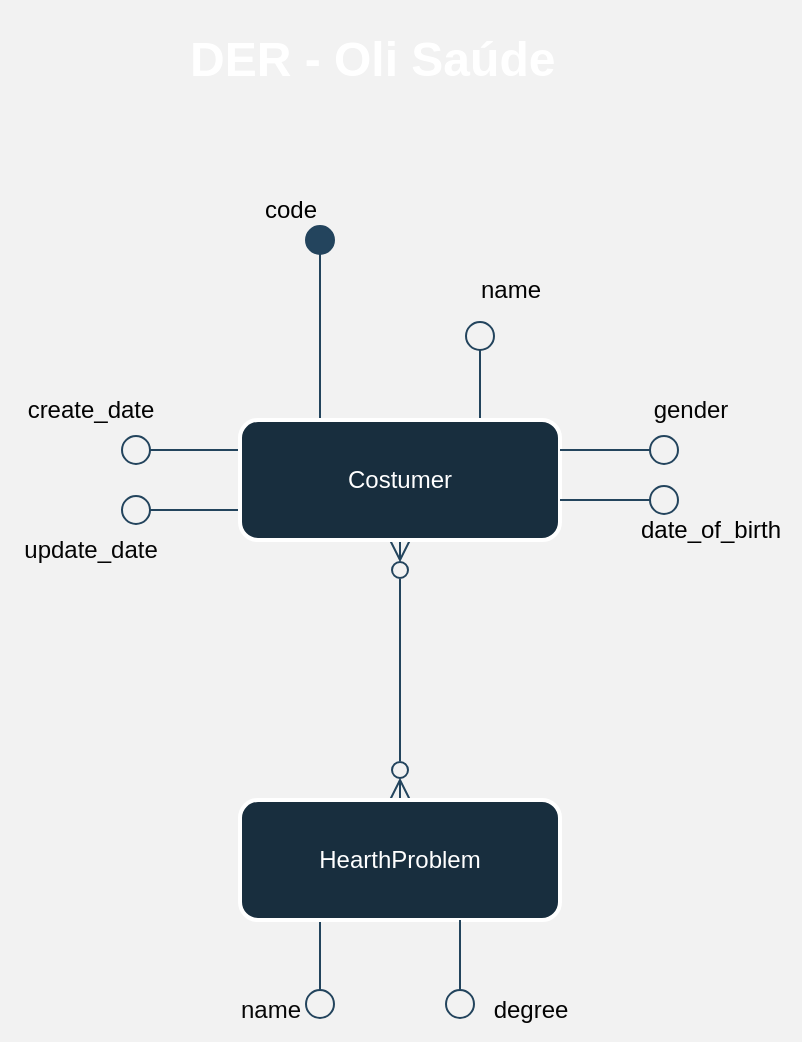 <mxfile version="22.1.3" type="github">
  <diagram name="Página-1" id="r11grV0YHRzc7nuVJ1_u">
    <mxGraphModel dx="880" dy="506" grid="0" gridSize="10" guides="1" tooltips="1" connect="1" arrows="1" fold="1" page="1" pageScale="1" pageWidth="850" pageHeight="1100" background="#f2f2f2" math="0" shadow="0">
      <root>
        <mxCell id="0" />
        <mxCell id="1" parent="0" />
        <mxCell id="i6MWBh2GeU2AJiRsyBhL-3" style="edgeStyle=orthogonalEdgeStyle;rounded=1;orthogonalLoop=1;jettySize=auto;html=1;exitX=0.25;exitY=0;exitDx=0;exitDy=0;endArrow=oval;endFill=1;endSize=14;startSize=6;labelBackgroundColor=none;strokeColor=#23445D;fontColor=default;" edge="1" parent="1" source="i6MWBh2GeU2AJiRsyBhL-1">
          <mxGeometry relative="1" as="geometry">
            <mxPoint x="400" y="190" as="targetPoint" />
          </mxGeometry>
        </mxCell>
        <mxCell id="i6MWBh2GeU2AJiRsyBhL-4" style="edgeStyle=orthogonalEdgeStyle;rounded=1;orthogonalLoop=1;jettySize=auto;html=1;exitX=0.75;exitY=0;exitDx=0;exitDy=0;endArrow=circle;endFill=0;strokeWidth=1;endSize=6;labelBackgroundColor=none;strokeColor=#23445D;fontColor=default;" edge="1" parent="1" source="i6MWBh2GeU2AJiRsyBhL-1">
          <mxGeometry relative="1" as="geometry">
            <mxPoint x="480" y="230" as="targetPoint" />
          </mxGeometry>
        </mxCell>
        <mxCell id="i6MWBh2GeU2AJiRsyBhL-7" style="edgeStyle=orthogonalEdgeStyle;rounded=1;orthogonalLoop=1;jettySize=auto;html=1;exitX=0;exitY=0.25;exitDx=0;exitDy=0;endArrow=circle;endFill=0;labelBackgroundColor=none;strokeColor=#23445D;fontColor=default;" edge="1" parent="1" source="i6MWBh2GeU2AJiRsyBhL-1">
          <mxGeometry relative="1" as="geometry">
            <mxPoint x="300" y="295" as="targetPoint" />
          </mxGeometry>
        </mxCell>
        <mxCell id="i6MWBh2GeU2AJiRsyBhL-13" style="edgeStyle=orthogonalEdgeStyle;rounded=1;orthogonalLoop=1;jettySize=auto;html=1;exitX=0;exitY=0.75;exitDx=0;exitDy=0;endArrow=circle;endFill=0;labelBackgroundColor=none;strokeColor=#23445D;fontColor=default;" edge="1" parent="1" source="i6MWBh2GeU2AJiRsyBhL-1">
          <mxGeometry relative="1" as="geometry">
            <mxPoint x="300" y="325" as="targetPoint" />
          </mxGeometry>
        </mxCell>
        <mxCell id="i6MWBh2GeU2AJiRsyBhL-30" style="edgeStyle=orthogonalEdgeStyle;rounded=1;orthogonalLoop=1;jettySize=auto;html=1;exitX=0.5;exitY=1;exitDx=0;exitDy=0;entryX=0.5;entryY=0;entryDx=0;entryDy=0;endArrow=ERzeroToMany;endFill=0;startArrow=ERzeroToMany;startFill=0;endSize=8;targetPerimeterSpacing=1;startSize=8;labelBackgroundColor=none;strokeColor=#23445D;fontColor=default;" edge="1" parent="1" source="i6MWBh2GeU2AJiRsyBhL-1" target="i6MWBh2GeU2AJiRsyBhL-2">
          <mxGeometry relative="1" as="geometry" />
        </mxCell>
        <mxCell id="i6MWBh2GeU2AJiRsyBhL-1" value="Costumer" style="rounded=1;whiteSpace=wrap;html=1;strokeWidth=2;labelBackgroundColor=none;fillColor=#182E3E;strokeColor=#FFFFFF;fontColor=#FFFFFF;" vertex="1" parent="1">
          <mxGeometry x="360" y="280" width="160" height="60" as="geometry" />
        </mxCell>
        <mxCell id="i6MWBh2GeU2AJiRsyBhL-26" style="edgeStyle=orthogonalEdgeStyle;rounded=1;orthogonalLoop=1;jettySize=auto;html=1;exitX=0.25;exitY=1;exitDx=0;exitDy=0;endArrow=circle;endFill=0;labelBackgroundColor=none;strokeColor=#23445D;fontColor=default;" edge="1" parent="1" source="i6MWBh2GeU2AJiRsyBhL-2">
          <mxGeometry relative="1" as="geometry">
            <mxPoint x="400" y="580" as="targetPoint" />
          </mxGeometry>
        </mxCell>
        <mxCell id="i6MWBh2GeU2AJiRsyBhL-2" value="HearthProblem" style="rounded=1;whiteSpace=wrap;html=1;strokeWidth=2;labelBackgroundColor=none;fillColor=#182E3E;strokeColor=#FFFFFF;fontColor=#FFFFFF;" vertex="1" parent="1">
          <mxGeometry x="360" y="470" width="160" height="60" as="geometry" />
        </mxCell>
        <mxCell id="i6MWBh2GeU2AJiRsyBhL-9" style="edgeStyle=orthogonalEdgeStyle;rounded=1;orthogonalLoop=1;jettySize=auto;html=1;exitX=1;exitY=0.25;exitDx=0;exitDy=0;endArrow=circle;endFill=0;strokeWidth=1;endSize=6;labelBackgroundColor=none;strokeColor=#23445D;fontColor=default;" edge="1" parent="1" source="i6MWBh2GeU2AJiRsyBhL-1">
          <mxGeometry relative="1" as="geometry">
            <mxPoint x="580" y="295" as="targetPoint" />
            <mxPoint x="560" y="290" as="sourcePoint" />
          </mxGeometry>
        </mxCell>
        <mxCell id="i6MWBh2GeU2AJiRsyBhL-11" style="edgeStyle=orthogonalEdgeStyle;rounded=1;orthogonalLoop=1;jettySize=auto;html=1;exitX=1;exitY=0.25;exitDx=0;exitDy=0;endArrow=circle;endFill=0;strokeWidth=1;endSize=6;labelBackgroundColor=none;strokeColor=#23445D;fontColor=default;" edge="1" parent="1">
          <mxGeometry relative="1" as="geometry">
            <mxPoint x="580" y="320" as="targetPoint" />
            <mxPoint x="520" y="320" as="sourcePoint" />
          </mxGeometry>
        </mxCell>
        <mxCell id="i6MWBh2GeU2AJiRsyBhL-14" value="code" style="text;html=1;align=center;verticalAlign=middle;resizable=0;points=[];autosize=1;strokeColor=none;fillColor=none;labelBackgroundColor=none;fontColor=#000000;rounded=1;" vertex="1" parent="1">
          <mxGeometry x="360" y="160" width="50" height="30" as="geometry" />
        </mxCell>
        <mxCell id="i6MWBh2GeU2AJiRsyBhL-15" value="name" style="text;html=1;align=center;verticalAlign=middle;resizable=0;points=[];autosize=1;strokeColor=none;fillColor=none;labelBackgroundColor=none;fontColor=#030303;rounded=1;" vertex="1" parent="1">
          <mxGeometry x="470" y="200" width="50" height="30" as="geometry" />
        </mxCell>
        <mxCell id="i6MWBh2GeU2AJiRsyBhL-17" value="gender" style="text;html=1;align=center;verticalAlign=middle;resizable=0;points=[];autosize=1;strokeColor=none;fillColor=none;labelBackgroundColor=none;fontColor=#050505;rounded=1;" vertex="1" parent="1">
          <mxGeometry x="555" y="260" width="60" height="30" as="geometry" />
        </mxCell>
        <mxCell id="i6MWBh2GeU2AJiRsyBhL-18" value="date_of_birth" style="text;html=1;align=center;verticalAlign=middle;resizable=0;points=[];autosize=1;strokeColor=none;fillColor=none;labelBackgroundColor=none;fontColor=#000000;rounded=1;" vertex="1" parent="1">
          <mxGeometry x="550" y="320" width="90" height="30" as="geometry" />
        </mxCell>
        <mxCell id="i6MWBh2GeU2AJiRsyBhL-19" value="update_date" style="text;html=1;align=center;verticalAlign=middle;resizable=0;points=[];autosize=1;strokeColor=none;fillColor=none;labelBackgroundColor=none;fontColor=#050505;rounded=1;" vertex="1" parent="1">
          <mxGeometry x="240" y="330" width="90" height="30" as="geometry" />
        </mxCell>
        <mxCell id="i6MWBh2GeU2AJiRsyBhL-20" value="create_date" style="text;html=1;align=center;verticalAlign=middle;resizable=0;points=[];autosize=1;strokeColor=none;fillColor=none;labelBackgroundColor=none;fontColor=#030303;rounded=1;" vertex="1" parent="1">
          <mxGeometry x="240" y="260" width="90" height="30" as="geometry" />
        </mxCell>
        <mxCell id="i6MWBh2GeU2AJiRsyBhL-27" style="edgeStyle=orthogonalEdgeStyle;rounded=1;orthogonalLoop=1;jettySize=auto;html=1;exitX=0.25;exitY=1;exitDx=0;exitDy=0;endArrow=circle;endFill=0;labelBackgroundColor=none;strokeColor=#23445D;fontColor=default;" edge="1" parent="1">
          <mxGeometry relative="1" as="geometry">
            <mxPoint x="470" y="580" as="targetPoint" />
            <mxPoint x="470" y="530" as="sourcePoint" />
            <Array as="points">
              <mxPoint x="470" y="550" />
              <mxPoint x="470" y="550" />
            </Array>
          </mxGeometry>
        </mxCell>
        <mxCell id="i6MWBh2GeU2AJiRsyBhL-28" value="name" style="text;html=1;align=center;verticalAlign=middle;resizable=0;points=[];autosize=1;strokeColor=none;fillColor=none;labelBackgroundColor=none;fontColor=#080808;rounded=1;" vertex="1" parent="1">
          <mxGeometry x="350" y="560" width="50" height="30" as="geometry" />
        </mxCell>
        <mxCell id="i6MWBh2GeU2AJiRsyBhL-29" value="degree" style="text;html=1;align=center;verticalAlign=middle;resizable=0;points=[];autosize=1;strokeColor=none;fillColor=none;labelBackgroundColor=none;fontColor=#030303;rounded=1;" vertex="1" parent="1">
          <mxGeometry x="475" y="560" width="60" height="30" as="geometry" />
        </mxCell>
        <mxCell id="i6MWBh2GeU2AJiRsyBhL-48" value="&lt;h1&gt;DER - Oli Saúde&lt;/h1&gt;" style="text;html=1;strokeColor=none;fillColor=none;spacing=5;spacingTop=-20;whiteSpace=wrap;overflow=hidden;rounded=1;labelBackgroundColor=none;fontColor=#FFFFFF;" vertex="1" parent="1">
          <mxGeometry x="330" y="80" width="200" height="40" as="geometry" />
        </mxCell>
      </root>
    </mxGraphModel>
  </diagram>
</mxfile>
